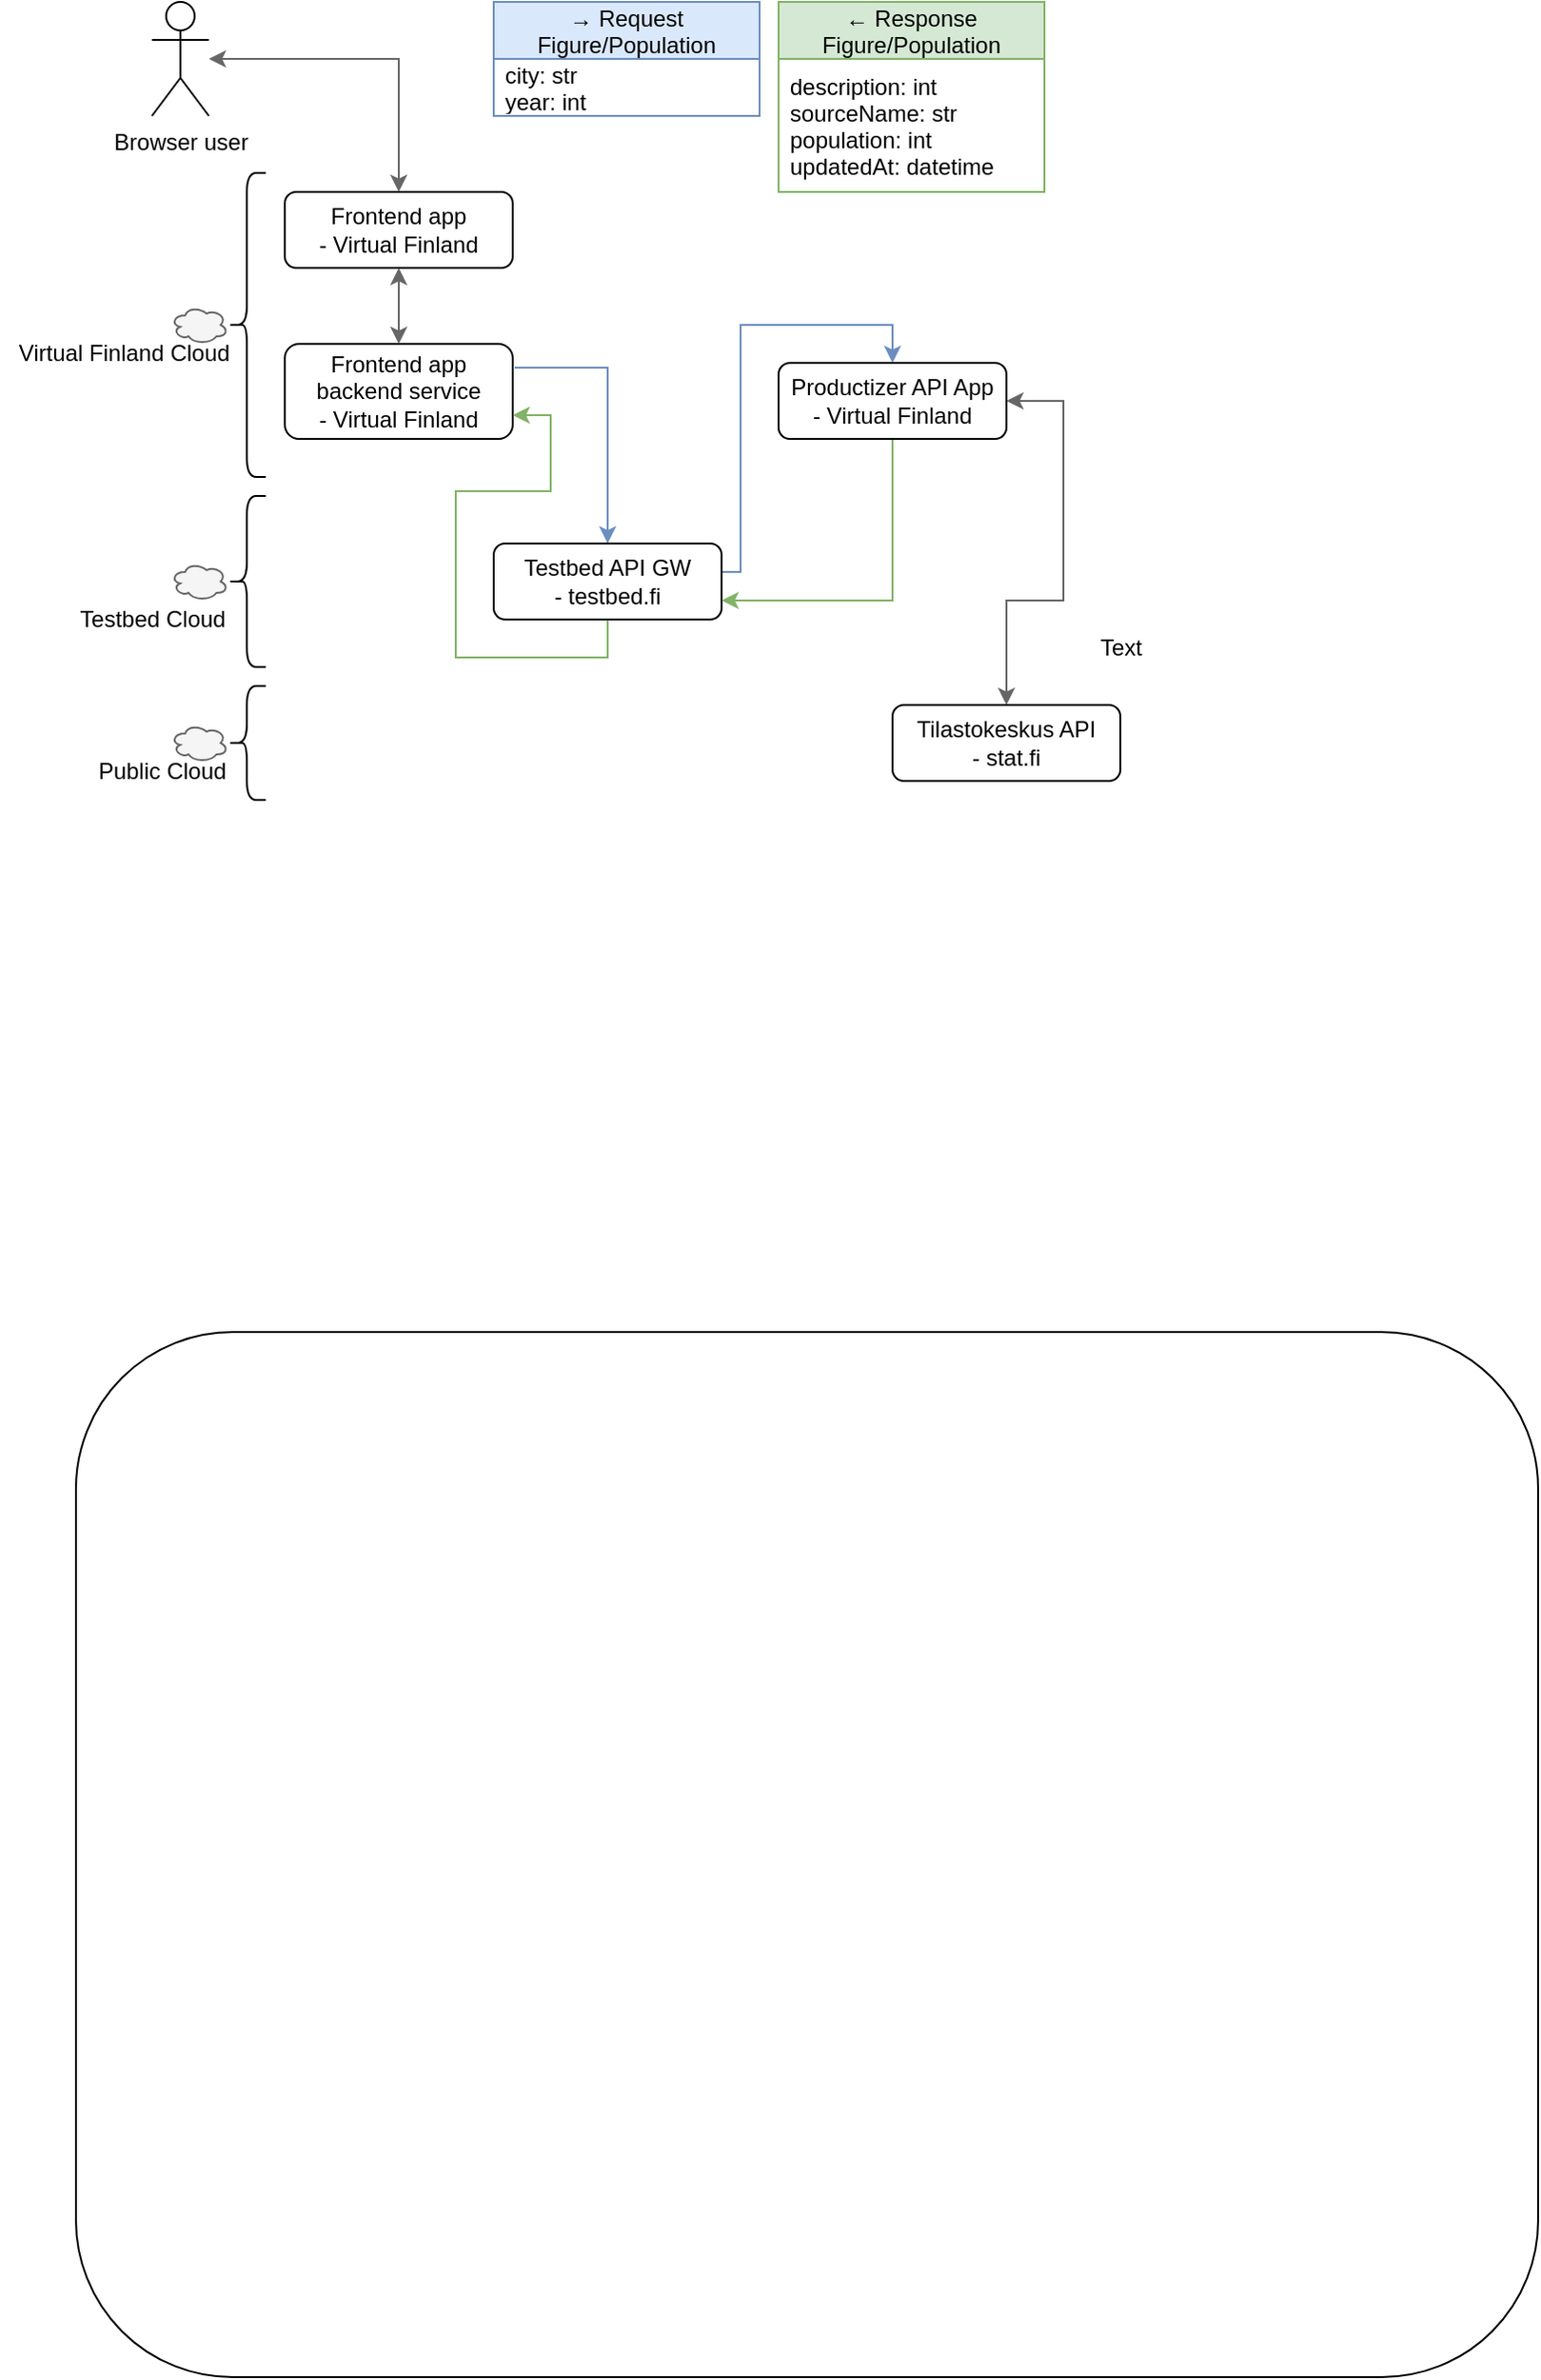 <mxfile version="20.2.7" type="device"><diagram id="PQ__nWFowvmibfrfLgjd" name="Page-1"><mxGraphModel dx="1731" dy="647" grid="1" gridSize="10" guides="1" tooltips="1" connect="1" arrows="1" fold="1" page="1" pageScale="1" pageWidth="850" pageHeight="1100" math="0" shadow="0"><root><mxCell id="0"/><mxCell id="1" parent="0"/><mxCell id="9jNtTbSI3aPpyJio8dJq-46" value="" style="rounded=1;whiteSpace=wrap;html=1;" vertex="1" parent="1"><mxGeometry x="30" y="730" width="770" height="550" as="geometry"/></mxCell><mxCell id="9jNtTbSI3aPpyJio8dJq-6" value="Frontend app&lt;br&gt;- Virtual Finland" style="rounded=1;whiteSpace=wrap;html=1;" vertex="1" parent="1"><mxGeometry x="140" y="130" width="120" height="40" as="geometry"/></mxCell><mxCell id="9jNtTbSI3aPpyJio8dJq-59" style="edgeStyle=orthogonalEdgeStyle;rounded=0;orthogonalLoop=1;jettySize=auto;html=1;entryX=0.5;entryY=0;entryDx=0;entryDy=0;startArrow=classic;startFill=1;fillColor=#f5f5f5;strokeColor=#666666;" edge="1" parent="1" source="9jNtTbSI3aPpyJio8dJq-7" target="9jNtTbSI3aPpyJio8dJq-6"><mxGeometry relative="1" as="geometry"/></mxCell><mxCell id="9jNtTbSI3aPpyJio8dJq-7" value="Browser user" style="shape=umlActor;verticalLabelPosition=bottom;verticalAlign=top;html=1;outlineConnect=0;" vertex="1" parent="1"><mxGeometry x="70" y="30" width="30" height="60" as="geometry"/></mxCell><mxCell id="9jNtTbSI3aPpyJio8dJq-16" style="edgeStyle=orthogonalEdgeStyle;rounded=0;orthogonalLoop=1;jettySize=auto;html=1;exitX=1.008;exitY=0.249;exitDx=0;exitDy=0;entryX=0.5;entryY=0;entryDx=0;entryDy=0;exitPerimeter=0;fillColor=#dae8fc;strokeColor=#6c8ebf;" edge="1" parent="1" source="9jNtTbSI3aPpyJio8dJq-8" target="9jNtTbSI3aPpyJio8dJq-10"><mxGeometry relative="1" as="geometry"/></mxCell><mxCell id="9jNtTbSI3aPpyJio8dJq-8" value="Frontend app&lt;br&gt;backend service&lt;br&gt;- Virtual Finland" style="rounded=1;whiteSpace=wrap;html=1;" vertex="1" parent="1"><mxGeometry x="140" y="210" width="120" height="50" as="geometry"/></mxCell><mxCell id="9jNtTbSI3aPpyJio8dJq-9" value="" style="endArrow=classic;startArrow=classic;html=1;rounded=0;entryX=0.5;entryY=1;entryDx=0;entryDy=0;exitX=0.5;exitY=0;exitDx=0;exitDy=0;fillColor=#f5f5f5;strokeColor=#666666;" edge="1" parent="1" source="9jNtTbSI3aPpyJio8dJq-8" target="9jNtTbSI3aPpyJio8dJq-6"><mxGeometry width="50" height="50" relative="1" as="geometry"><mxPoint x="190" y="300" as="sourcePoint"/><mxPoint x="240" y="250" as="targetPoint"/></mxGeometry></mxCell><mxCell id="9jNtTbSI3aPpyJio8dJq-22" style="edgeStyle=orthogonalEdgeStyle;rounded=0;orthogonalLoop=1;jettySize=auto;html=1;entryX=0.5;entryY=0;entryDx=0;entryDy=0;exitX=1;exitY=0.25;exitDx=0;exitDy=0;fillColor=#dae8fc;strokeColor=#6c8ebf;" edge="1" parent="1" source="9jNtTbSI3aPpyJio8dJq-10" target="9jNtTbSI3aPpyJio8dJq-17"><mxGeometry relative="1" as="geometry"><Array as="points"><mxPoint x="370" y="330"/><mxPoint x="380" y="330"/><mxPoint x="380" y="200"/><mxPoint x="460" y="200"/></Array></mxGeometry></mxCell><mxCell id="9jNtTbSI3aPpyJio8dJq-25" style="edgeStyle=orthogonalEdgeStyle;rounded=0;orthogonalLoop=1;jettySize=auto;html=1;entryX=1;entryY=0.75;entryDx=0;entryDy=0;startArrow=none;startFill=0;exitX=0.5;exitY=1;exitDx=0;exitDy=0;fillColor=#d5e8d4;strokeColor=#82b366;" edge="1" parent="1" source="9jNtTbSI3aPpyJio8dJq-10" target="9jNtTbSI3aPpyJio8dJq-8"><mxGeometry relative="1" as="geometry"/></mxCell><mxCell id="9jNtTbSI3aPpyJio8dJq-10" value="Testbed API GW&lt;br&gt;- testbed.fi" style="rounded=1;whiteSpace=wrap;html=1;" vertex="1" parent="1"><mxGeometry x="250" y="315" width="120" height="40" as="geometry"/></mxCell><mxCell id="9jNtTbSI3aPpyJio8dJq-23" style="edgeStyle=orthogonalEdgeStyle;rounded=0;orthogonalLoop=1;jettySize=auto;html=1;entryX=0.5;entryY=0;entryDx=0;entryDy=0;startArrow=classic;startFill=1;fillColor=#f5f5f5;strokeColor=#666666;" edge="1" parent="1" source="9jNtTbSI3aPpyJio8dJq-17" target="9jNtTbSI3aPpyJio8dJq-20"><mxGeometry relative="1" as="geometry"><Array as="points"><mxPoint x="550" y="240"/><mxPoint x="550" y="345"/><mxPoint x="520" y="345"/></Array></mxGeometry></mxCell><mxCell id="9jNtTbSI3aPpyJio8dJq-24" style="edgeStyle=orthogonalEdgeStyle;rounded=0;orthogonalLoop=1;jettySize=auto;html=1;entryX=1;entryY=0.75;entryDx=0;entryDy=0;startArrow=none;startFill=0;fillColor=#d5e8d4;strokeColor=#82b366;" edge="1" parent="1" source="9jNtTbSI3aPpyJio8dJq-17" target="9jNtTbSI3aPpyJio8dJq-10"><mxGeometry relative="1" as="geometry"><Array as="points"><mxPoint x="460" y="345"/></Array></mxGeometry></mxCell><mxCell id="9jNtTbSI3aPpyJio8dJq-17" value="Productizer API App&lt;br&gt;- Virtual Finland" style="rounded=1;whiteSpace=wrap;html=1;" vertex="1" parent="1"><mxGeometry x="400" y="220" width="120" height="40" as="geometry"/></mxCell><mxCell id="9jNtTbSI3aPpyJio8dJq-20" value="Tilastokeskus API&lt;br&gt;- stat.fi" style="rounded=1;whiteSpace=wrap;html=1;" vertex="1" parent="1"><mxGeometry x="460" y="400" width="120" height="40" as="geometry"/></mxCell><mxCell id="9jNtTbSI3aPpyJio8dJq-33" value="Virtual Finland Cloud" style="text;html=1;align=center;verticalAlign=middle;resizable=0;points=[];autosize=1;strokeColor=none;fillColor=none;" vertex="1" parent="1"><mxGeometry x="-10" y="200" width="130" height="30" as="geometry"/></mxCell><mxCell id="9jNtTbSI3aPpyJio8dJq-34" value="Testbed Cloud" style="text;html=1;align=center;verticalAlign=middle;resizable=0;points=[];autosize=1;strokeColor=none;fillColor=none;" vertex="1" parent="1"><mxGeometry x="20" y="340" width="100" height="30" as="geometry"/></mxCell><mxCell id="9jNtTbSI3aPpyJio8dJq-35" value="Public Cloud" style="text;html=1;align=center;verticalAlign=middle;resizable=0;points=[];autosize=1;strokeColor=none;fillColor=none;" vertex="1" parent="1"><mxGeometry x="30" y="420" width="90" height="30" as="geometry"/></mxCell><mxCell id="9jNtTbSI3aPpyJio8dJq-36" value="→ Request&#10;Figure/Population" style="swimlane;fontStyle=0;childLayout=stackLayout;horizontal=1;startSize=30;horizontalStack=0;resizeParent=1;resizeParentMax=0;resizeLast=0;collapsible=1;marginBottom=0;fillColor=#dae8fc;strokeColor=#6c8ebf;" vertex="1" parent="1"><mxGeometry x="250" y="30" width="140" height="60" as="geometry"/></mxCell><mxCell id="9jNtTbSI3aPpyJio8dJq-37" value="city: str&#10;year: int" style="text;strokeColor=none;fillColor=none;align=left;verticalAlign=middle;spacingLeft=4;spacingRight=4;overflow=hidden;points=[[0,0.5],[1,0.5]];portConstraint=eastwest;rotatable=0;" vertex="1" parent="9jNtTbSI3aPpyJio8dJq-36"><mxGeometry y="30" width="140" height="30" as="geometry"/></mxCell><mxCell id="9jNtTbSI3aPpyJio8dJq-42" value="← Response&#10;Figure/Population" style="swimlane;fontStyle=0;childLayout=stackLayout;horizontal=1;startSize=30;horizontalStack=0;resizeParent=1;resizeParentMax=0;resizeLast=0;collapsible=1;marginBottom=0;fillColor=#d5e8d4;strokeColor=#82b366;" vertex="1" parent="1"><mxGeometry x="400" y="30" width="140" height="100" as="geometry"/></mxCell><mxCell id="9jNtTbSI3aPpyJio8dJq-43" value="description: int&#10;sourceName: str&#10;population: int&#10;updatedAt: datetime" style="text;strokeColor=none;fillColor=none;align=left;verticalAlign=middle;spacingLeft=4;spacingRight=4;overflow=hidden;points=[[0,0.5],[1,0.5]];portConstraint=eastwest;rotatable=0;" vertex="1" parent="9jNtTbSI3aPpyJio8dJq-42"><mxGeometry y="30" width="140" height="70" as="geometry"/></mxCell><mxCell id="9jNtTbSI3aPpyJio8dJq-47" value="" style="ellipse;shape=cloud;whiteSpace=wrap;html=1;fillColor=#f5f5f5;fontColor=#333333;strokeColor=#666666;" vertex="1" parent="1"><mxGeometry x="80" y="190" width="30" height="20" as="geometry"/></mxCell><mxCell id="9jNtTbSI3aPpyJio8dJq-48" value="" style="ellipse;shape=cloud;whiteSpace=wrap;html=1;fillColor=#f5f5f5;fontColor=#333333;strokeColor=#666666;" vertex="1" parent="1"><mxGeometry x="80" y="325" width="30" height="20" as="geometry"/></mxCell><mxCell id="9jNtTbSI3aPpyJio8dJq-49" value="" style="ellipse;shape=cloud;whiteSpace=wrap;html=1;fillColor=#f5f5f5;fontColor=#333333;strokeColor=#666666;" vertex="1" parent="1"><mxGeometry x="80" y="410" width="30" height="20" as="geometry"/></mxCell><mxCell id="9jNtTbSI3aPpyJio8dJq-54" value="" style="shape=curlyBracket;whiteSpace=wrap;html=1;rounded=1;" vertex="1" parent="1"><mxGeometry x="110" y="290" width="20" height="90" as="geometry"/></mxCell><mxCell id="9jNtTbSI3aPpyJio8dJq-55" value="" style="shape=curlyBracket;whiteSpace=wrap;html=1;rounded=1;" vertex="1" parent="1"><mxGeometry x="110" y="120" width="20" height="160" as="geometry"/></mxCell><mxCell id="9jNtTbSI3aPpyJio8dJq-56" value="" style="shape=curlyBracket;whiteSpace=wrap;html=1;rounded=1;" vertex="1" parent="1"><mxGeometry x="110" y="390" width="20" height="60" as="geometry"/></mxCell><mxCell id="9jNtTbSI3aPpyJio8dJq-62" value="Text" style="text;html=1;align=center;verticalAlign=middle;resizable=0;points=[];autosize=1;strokeColor=none;fillColor=none;" vertex="1" parent="1"><mxGeometry x="560" y="360" width="40" height="20" as="geometry"/></mxCell></root></mxGraphModel></diagram></mxfile>